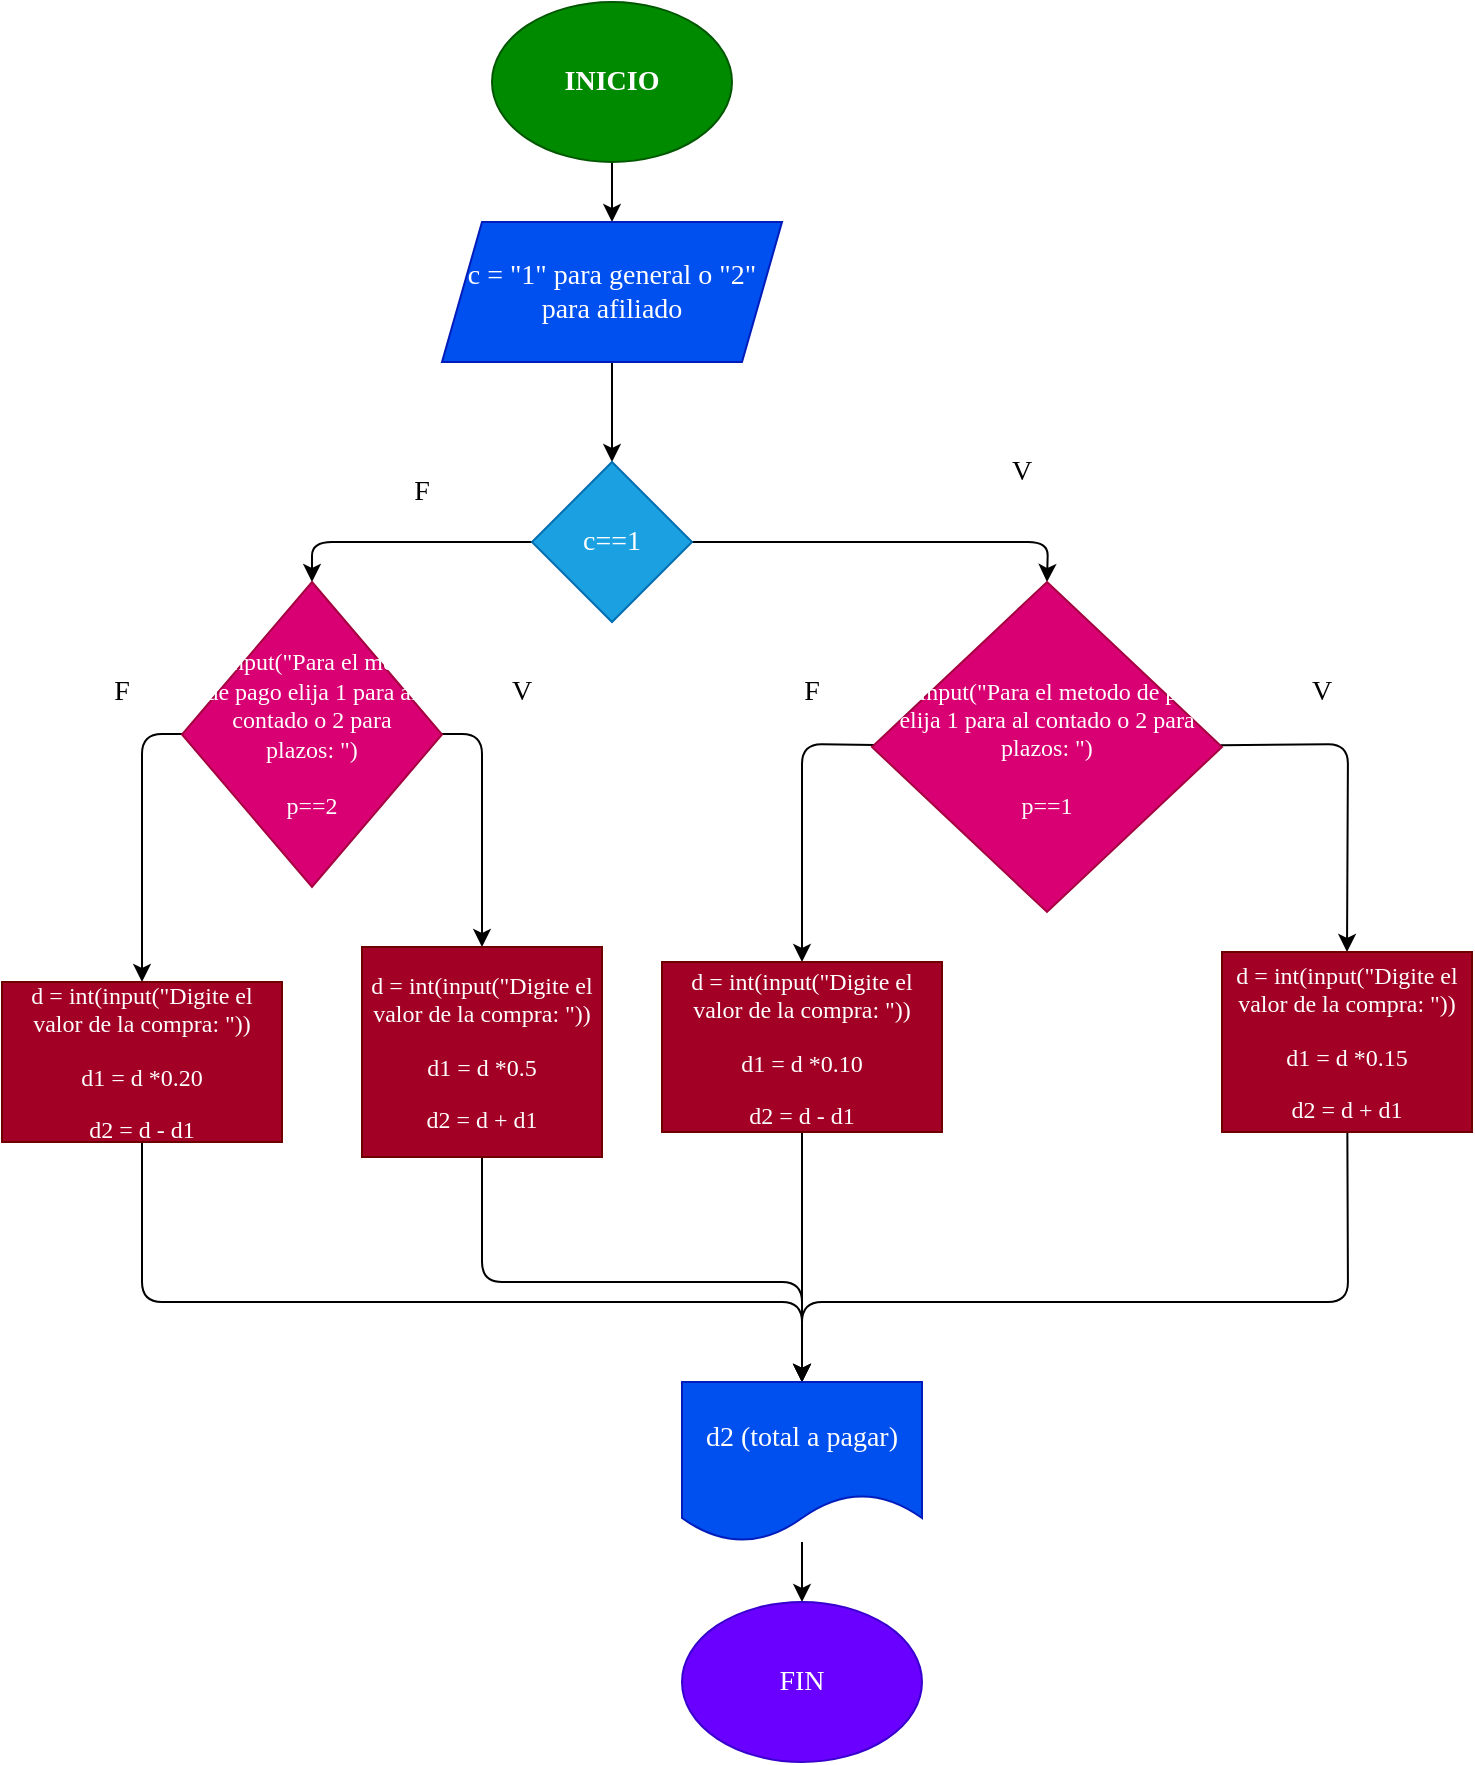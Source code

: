 <mxfile>
    <diagram id="WVAdB-3GVrDXzXhz0tCR" name="Página-1">
        <mxGraphModel dx="964" dy="357" grid="1" gridSize="10" guides="1" tooltips="1" connect="1" arrows="1" fold="1" page="1" pageScale="1" pageWidth="827" pageHeight="1169" math="0" shadow="0">
            <root>
                <mxCell id="0"/>
                <mxCell id="1" parent="0"/>
                <mxCell id="4" value="" style="edgeStyle=none;html=1;fontFamily=Comic Sans MS;fontSize=14;" parent="1" source="2" target="3" edge="1">
                    <mxGeometry relative="1" as="geometry"/>
                </mxCell>
                <mxCell id="2" value="INICIO" style="ellipse;whiteSpace=wrap;html=1;fillColor=#008a00;fontColor=#ffffff;strokeColor=#005700;fontFamily=Comic Sans MS;fontSize=14;fontStyle=1" parent="1" vertex="1">
                    <mxGeometry x="225" y="30" width="120" height="80" as="geometry"/>
                </mxCell>
                <mxCell id="6" value="" style="edgeStyle=none;html=1;fontFamily=Comic Sans MS;fontSize=14;" parent="1" source="3" target="5" edge="1">
                    <mxGeometry relative="1" as="geometry"/>
                </mxCell>
                <mxCell id="3" value="c = &quot;1&quot; para general o &quot;2&quot; para afiliado" style="shape=parallelogram;perimeter=parallelogramPerimeter;whiteSpace=wrap;html=1;fixedSize=1;fontFamily=Comic Sans MS;fontSize=14;fillColor=#0050ef;fontColor=#ffffff;strokeColor=#001DBC;" parent="1" vertex="1">
                    <mxGeometry x="200" y="140" width="170" height="70" as="geometry"/>
                </mxCell>
                <mxCell id="19" style="edgeStyle=none;html=1;entryX=0.5;entryY=0;entryDx=0;entryDy=0;fontFamily=Comic Sans MS;fontSize=14;" parent="1" source="5" target="8" edge="1">
                    <mxGeometry relative="1" as="geometry">
                        <Array as="points">
                            <mxPoint x="135" y="300"/>
                        </Array>
                    </mxGeometry>
                </mxCell>
                <mxCell id="20" style="edgeStyle=none;html=1;entryX=0.5;entryY=0;entryDx=0;entryDy=0;fontFamily=Comic Sans MS;fontSize=14;" parent="1" source="5" target="7" edge="1">
                    <mxGeometry relative="1" as="geometry">
                        <Array as="points">
                            <mxPoint x="503" y="300"/>
                        </Array>
                    </mxGeometry>
                </mxCell>
                <mxCell id="5" value="c==1" style="rhombus;whiteSpace=wrap;html=1;fontFamily=Comic Sans MS;fontSize=14;fillColor=#1ba1e2;fontColor=#ffffff;strokeColor=#006EAF;" parent="1" vertex="1">
                    <mxGeometry x="245" y="260" width="80" height="80" as="geometry"/>
                </mxCell>
                <mxCell id="21" style="edgeStyle=none;html=1;entryX=0.5;entryY=0;entryDx=0;entryDy=0;fontFamily=Comic Sans MS;fontSize=14;" parent="1" source="7" target="10" edge="1">
                    <mxGeometry relative="1" as="geometry">
                        <Array as="points">
                            <mxPoint x="380" y="401"/>
                        </Array>
                    </mxGeometry>
                </mxCell>
                <mxCell id="22" style="edgeStyle=none;html=1;entryX=0.5;entryY=0;entryDx=0;entryDy=0;fontFamily=Comic Sans MS;fontSize=14;" parent="1" source="7" target="9" edge="1">
                    <mxGeometry relative="1" as="geometry">
                        <Array as="points">
                            <mxPoint x="653" y="401"/>
                        </Array>
                    </mxGeometry>
                </mxCell>
                <mxCell id="7" value="&lt;span class=&quot;selectable-text copyable-text&quot; style=&quot;font-size: 12px&quot;&gt;p = input(&quot;Para el metodo de pago elija 1 para al contado o 2 para plazos: &quot;)&lt;br&gt;&lt;br&gt;p==1&lt;br&gt;&lt;/span&gt;" style="rhombus;whiteSpace=wrap;html=1;fontFamily=Comic Sans MS;fontSize=12;fillColor=#d80073;fontColor=#ffffff;strokeColor=#A50040;" parent="1" vertex="1">
                    <mxGeometry x="415" y="320" width="175" height="165" as="geometry"/>
                </mxCell>
                <mxCell id="23" style="edgeStyle=none;html=1;entryX=0.5;entryY=0;entryDx=0;entryDy=0;fontFamily=Comic Sans MS;fontSize=14;" parent="1" source="8" target="11" edge="1">
                    <mxGeometry relative="1" as="geometry">
                        <Array as="points">
                            <mxPoint x="220" y="396"/>
                        </Array>
                    </mxGeometry>
                </mxCell>
                <mxCell id="24" style="edgeStyle=none;html=1;entryX=0.5;entryY=0;entryDx=0;entryDy=0;fontFamily=Comic Sans MS;fontSize=14;" parent="1" source="8" target="12" edge="1">
                    <mxGeometry relative="1" as="geometry">
                        <Array as="points">
                            <mxPoint x="50" y="396"/>
                        </Array>
                    </mxGeometry>
                </mxCell>
                <mxCell id="8" value="&lt;span class=&quot;selectable-text copyable-text&quot; style=&quot;font-size: 12px&quot;&gt;p = input(&quot;Para el metodo de pago elija 1 para al contado o 2 para plazos:&amp;nbsp;&quot;)&lt;br&gt;&lt;br&gt;p==2&lt;br&gt;&lt;/span&gt;" style="rhombus;whiteSpace=wrap;html=1;fontFamily=Comic Sans MS;fontSize=12;fillColor=#d80073;fontColor=#ffffff;strokeColor=#A50040;" parent="1" vertex="1">
                    <mxGeometry x="70" y="320" width="130" height="152.5" as="geometry"/>
                </mxCell>
                <mxCell id="17" style="edgeStyle=none;html=1;fontFamily=Comic Sans MS;fontSize=14;entryX=0.5;entryY=0;entryDx=0;entryDy=0;" parent="1" source="9" target="13" edge="1">
                    <mxGeometry relative="1" as="geometry">
                        <mxPoint x="300" y="690" as="targetPoint"/>
                        <Array as="points">
                            <mxPoint x="653" y="680"/>
                            <mxPoint x="480" y="680"/>
                            <mxPoint x="380" y="680"/>
                        </Array>
                    </mxGeometry>
                </mxCell>
                <mxCell id="9" value="&lt;p class=&quot;selectable-text copyable-text&quot;&gt;&lt;span class=&quot;selectable-text copyable-text&quot;&gt;d = int(input(&quot;Digite el valor de la compra: &quot;))&lt;/span&gt;&lt;/p&gt;&lt;p class=&quot;selectable-text copyable-text&quot;&gt;&lt;span class=&quot;selectable-text copyable-text&quot;&gt;        d1 = d *0.15&lt;/span&gt;&lt;/p&gt;&lt;p class=&quot;selectable-text copyable-text&quot;&gt;&lt;span class=&quot;selectable-text copyable-text&quot;&gt;        d2 = d + d1&lt;/span&gt;&lt;/p&gt;" style="rounded=0;whiteSpace=wrap;html=1;fontFamily=Comic Sans MS;fontSize=12;fillColor=#a20025;fontColor=#ffffff;strokeColor=#6F0000;" parent="1" vertex="1">
                    <mxGeometry x="590" y="505" width="125" height="90" as="geometry"/>
                </mxCell>
                <mxCell id="16" style="edgeStyle=none;html=1;entryX=0.5;entryY=0;entryDx=0;entryDy=0;fontFamily=Comic Sans MS;fontSize=14;" parent="1" source="10" target="13" edge="1">
                    <mxGeometry relative="1" as="geometry">
                        <Array as="points">
                            <mxPoint x="380" y="660"/>
                        </Array>
                    </mxGeometry>
                </mxCell>
                <mxCell id="10" value="&lt;p class=&quot;selectable-text copyable-text&quot;&gt;&lt;span class=&quot;selectable-text copyable-text&quot;&gt;d = int(input(&quot;Digite el valor de la compra: &quot;))&lt;/span&gt;&lt;/p&gt;&lt;p class=&quot;selectable-text copyable-text&quot;&gt;&lt;span class=&quot;selectable-text copyable-text&quot;&gt;        d1 = d *0.10&lt;/span&gt;&lt;/p&gt;&lt;p class=&quot;selectable-text copyable-text&quot;&gt;&lt;span class=&quot;selectable-text copyable-text&quot;&gt;        d2 = d - d1&lt;/span&gt;&lt;/p&gt;" style="rounded=0;whiteSpace=wrap;html=1;fontFamily=Comic Sans MS;fontSize=12;fillColor=#a20025;fontColor=#ffffff;strokeColor=#6F0000;" parent="1" vertex="1">
                    <mxGeometry x="310" y="510" width="140" height="85" as="geometry"/>
                </mxCell>
                <mxCell id="15" style="edgeStyle=none;html=1;entryX=0.5;entryY=0;entryDx=0;entryDy=0;fontFamily=Comic Sans MS;fontSize=14;" parent="1" source="11" target="13" edge="1">
                    <mxGeometry relative="1" as="geometry">
                        <Array as="points">
                            <mxPoint x="220" y="670"/>
                            <mxPoint x="380" y="670"/>
                        </Array>
                    </mxGeometry>
                </mxCell>
                <mxCell id="11" value="&lt;p class=&quot;selectable-text copyable-text&quot;&gt;&lt;span class=&quot;selectable-text copyable-text&quot;&gt;d = int(input(&quot;Digite el valor de la compra: &quot;))&lt;/span&gt;&lt;/p&gt;&lt;p class=&quot;selectable-text copyable-text&quot;&gt;&lt;span class=&quot;selectable-text copyable-text&quot;&gt;        d1 = d *0.5&lt;/span&gt;&lt;/p&gt;&lt;p class=&quot;selectable-text copyable-text&quot;&gt;&lt;span class=&quot;selectable-text copyable-text&quot;&gt;        d2 = d + d1&lt;/span&gt;&lt;/p&gt;" style="rounded=0;whiteSpace=wrap;html=1;fontFamily=Comic Sans MS;fontSize=12;fillColor=#a20025;fontColor=#ffffff;strokeColor=#6F0000;" parent="1" vertex="1">
                    <mxGeometry x="160" y="502.5" width="120" height="105" as="geometry"/>
                </mxCell>
                <mxCell id="14" style="edgeStyle=none;html=1;entryX=0.5;entryY=0;entryDx=0;entryDy=0;fontFamily=Comic Sans MS;fontSize=14;" parent="1" source="12" target="13" edge="1">
                    <mxGeometry relative="1" as="geometry">
                        <Array as="points">
                            <mxPoint x="50" y="680"/>
                            <mxPoint x="380" y="680"/>
                        </Array>
                    </mxGeometry>
                </mxCell>
                <mxCell id="12" value="&lt;p class=&quot;selectable-text copyable-text&quot;&gt;&lt;span class=&quot;selectable-text copyable-text&quot;&gt;d = int(input(&quot;Digite el valor de la compra: &quot;))&lt;/span&gt;&lt;/p&gt;&lt;p class=&quot;selectable-text copyable-text&quot;&gt;&lt;span class=&quot;selectable-text copyable-text&quot;&gt;        d1 = d *0.20&lt;/span&gt;&lt;/p&gt;&lt;p class=&quot;selectable-text copyable-text&quot;&gt;&lt;span class=&quot;selectable-text copyable-text&quot;&gt;        d2 = d - d1&lt;/span&gt;&lt;/p&gt;" style="rounded=0;whiteSpace=wrap;html=1;fontFamily=Comic Sans MS;fontSize=12;fillColor=#a20025;fontColor=#ffffff;strokeColor=#6F0000;" parent="1" vertex="1">
                    <mxGeometry x="-20" y="520" width="140" height="80" as="geometry"/>
                </mxCell>
                <mxCell id="27" value="" style="edgeStyle=none;html=1;fontFamily=Comic Sans MS;fontSize=14;" parent="1" source="13" target="18" edge="1">
                    <mxGeometry relative="1" as="geometry"/>
                </mxCell>
                <mxCell id="13" value="d2 (total a pagar)" style="shape=document;whiteSpace=wrap;html=1;boundedLbl=1;fontFamily=Comic Sans MS;fontSize=14;fillColor=#0050ef;fontColor=#ffffff;strokeColor=#001DBC;" parent="1" vertex="1">
                    <mxGeometry x="320" y="720" width="120" height="80" as="geometry"/>
                </mxCell>
                <mxCell id="18" value="FIN" style="ellipse;whiteSpace=wrap;html=1;fontFamily=Comic Sans MS;fontSize=14;fillColor=#6a00ff;fontColor=#ffffff;strokeColor=#3700CC;" parent="1" vertex="1">
                    <mxGeometry x="320" y="830" width="120" height="80" as="geometry"/>
                </mxCell>
                <mxCell id="25" value="F" style="text;html=1;strokeColor=none;fillColor=none;align=center;verticalAlign=middle;whiteSpace=wrap;rounded=0;fontFamily=Comic Sans MS;fontSize=14;" parent="1" vertex="1">
                    <mxGeometry x="160" y="260" width="60" height="30" as="geometry"/>
                </mxCell>
                <mxCell id="28" value="V" style="text;html=1;strokeColor=none;fillColor=none;align=center;verticalAlign=middle;whiteSpace=wrap;rounded=0;fontFamily=Comic Sans MS;fontSize=14;" parent="1" vertex="1">
                    <mxGeometry x="460" y="250" width="60" height="30" as="geometry"/>
                </mxCell>
                <mxCell id="29" value="F" style="text;html=1;strokeColor=none;fillColor=none;align=center;verticalAlign=middle;whiteSpace=wrap;rounded=0;fontFamily=Comic Sans MS;fontSize=14;" parent="1" vertex="1">
                    <mxGeometry x="10" y="360" width="60" height="30" as="geometry"/>
                </mxCell>
                <mxCell id="30" value="V" style="text;html=1;strokeColor=none;fillColor=none;align=center;verticalAlign=middle;whiteSpace=wrap;rounded=0;fontFamily=Comic Sans MS;fontSize=14;" parent="1" vertex="1">
                    <mxGeometry x="210" y="360" width="60" height="30" as="geometry"/>
                </mxCell>
                <mxCell id="31" value="F" style="text;html=1;strokeColor=none;fillColor=none;align=center;verticalAlign=middle;whiteSpace=wrap;rounded=0;fontFamily=Comic Sans MS;fontSize=14;" parent="1" vertex="1">
                    <mxGeometry x="355" y="360" width="60" height="30" as="geometry"/>
                </mxCell>
                <mxCell id="32" value="V" style="text;html=1;strokeColor=none;fillColor=none;align=center;verticalAlign=middle;whiteSpace=wrap;rounded=0;fontFamily=Comic Sans MS;fontSize=14;" parent="1" vertex="1">
                    <mxGeometry x="610" y="360" width="60" height="30" as="geometry"/>
                </mxCell>
            </root>
        </mxGraphModel>
    </diagram>
</mxfile>